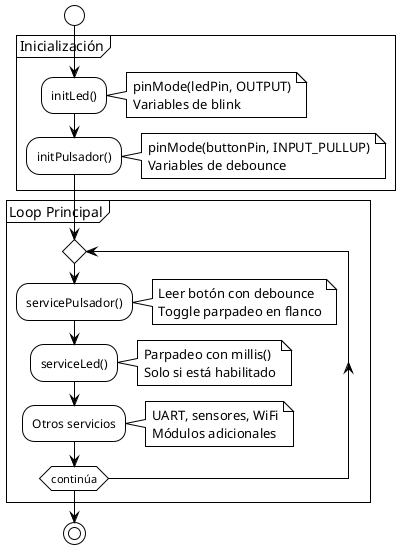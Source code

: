 @startuml modular_no_block
!theme plain

start

partition "Inicialización" {
  :initLed();
  note right
    pinMode(ledPin, OUTPUT)
    Variables de blink
  end note
  
  :initPulsador();
  note right
    pinMode(buttonPin, INPUT_PULLUP)
    Variables de debounce
  end note
}

partition "Loop Principal" {
  repeat
    :servicePulsador();
    note right
      Leer botón con debounce
      Toggle parpadeo en flanco
    end note
    
    :serviceLed();
    note right
      Parpadeo con millis()
      Solo si está habilitado
    end note
    
    :Otros servicios;
    note right
      UART, sensores, WiFi
      Módulos adicionales
    end note
    
  repeat while (continúa)
}

stop

@enduml
